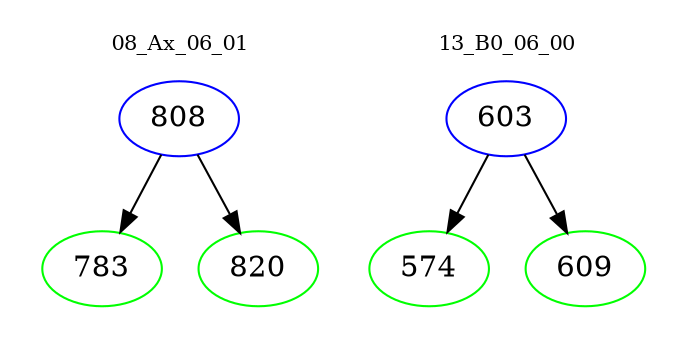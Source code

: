 digraph{
subgraph cluster_0 {
color = white
label = "08_Ax_06_01";
fontsize=10;
T0_808 [label="808", color="blue"]
T0_808 -> T0_783 [color="black"]
T0_783 [label="783", color="green"]
T0_808 -> T0_820 [color="black"]
T0_820 [label="820", color="green"]
}
subgraph cluster_1 {
color = white
label = "13_B0_06_00";
fontsize=10;
T1_603 [label="603", color="blue"]
T1_603 -> T1_574 [color="black"]
T1_574 [label="574", color="green"]
T1_603 -> T1_609 [color="black"]
T1_609 [label="609", color="green"]
}
}
